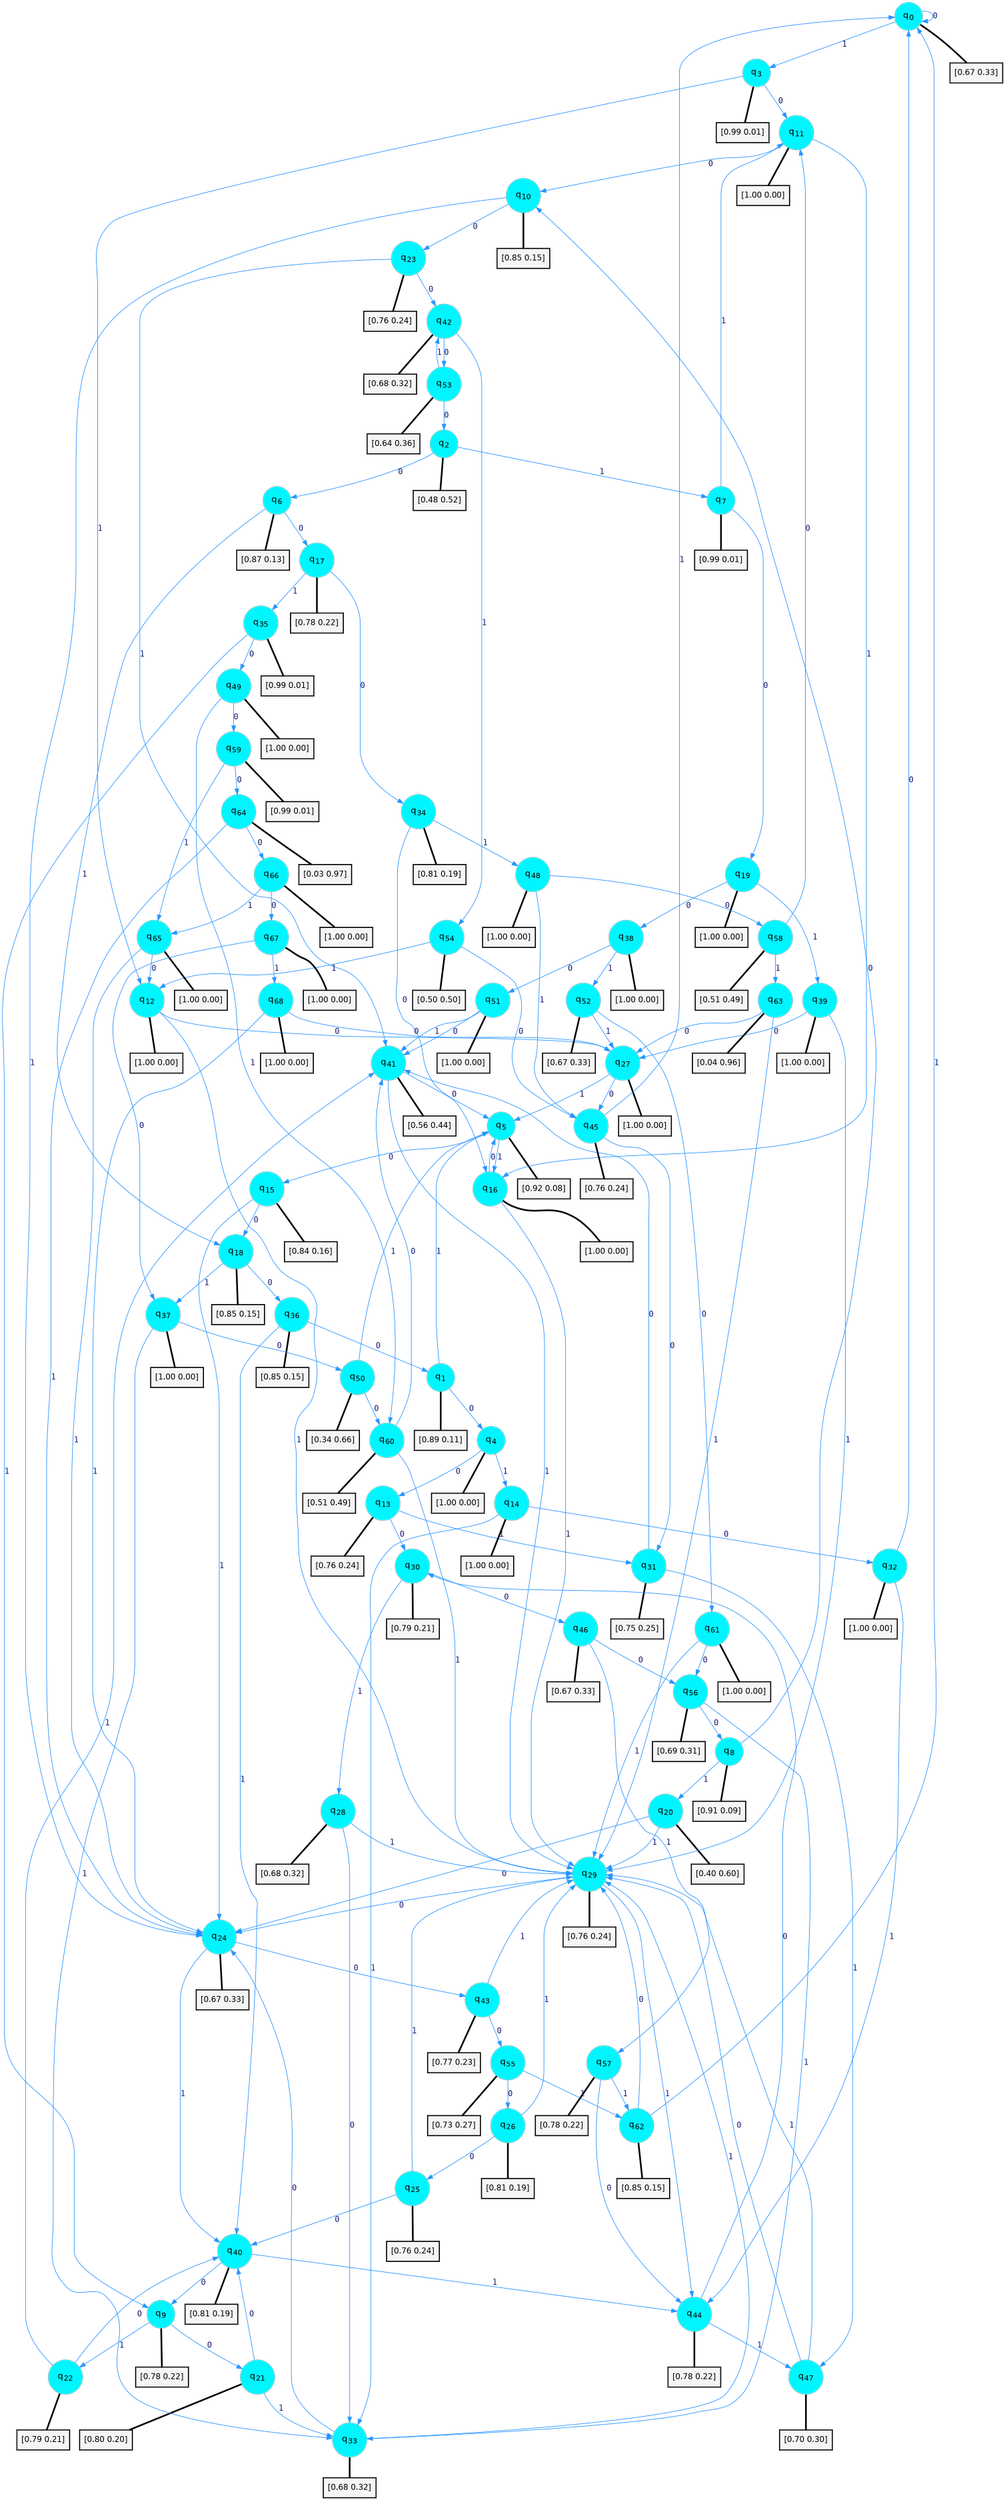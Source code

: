 digraph G {
graph [
bgcolor=transparent, dpi=300, rankdir=TD, size="40,25"];
node [
color=gray, fillcolor=turquoise1, fontcolor=black, fontname=Helvetica, fontsize=16, fontweight=bold, shape=circle, style=filled];
edge [
arrowsize=1, color=dodgerblue1, fontcolor=midnightblue, fontname=courier, fontweight=bold, penwidth=1, style=solid, weight=20];
0[label=<q<SUB>0</SUB>>];
1[label=<q<SUB>1</SUB>>];
2[label=<q<SUB>2</SUB>>];
3[label=<q<SUB>3</SUB>>];
4[label=<q<SUB>4</SUB>>];
5[label=<q<SUB>5</SUB>>];
6[label=<q<SUB>6</SUB>>];
7[label=<q<SUB>7</SUB>>];
8[label=<q<SUB>8</SUB>>];
9[label=<q<SUB>9</SUB>>];
10[label=<q<SUB>10</SUB>>];
11[label=<q<SUB>11</SUB>>];
12[label=<q<SUB>12</SUB>>];
13[label=<q<SUB>13</SUB>>];
14[label=<q<SUB>14</SUB>>];
15[label=<q<SUB>15</SUB>>];
16[label=<q<SUB>16</SUB>>];
17[label=<q<SUB>17</SUB>>];
18[label=<q<SUB>18</SUB>>];
19[label=<q<SUB>19</SUB>>];
20[label=<q<SUB>20</SUB>>];
21[label=<q<SUB>21</SUB>>];
22[label=<q<SUB>22</SUB>>];
23[label=<q<SUB>23</SUB>>];
24[label=<q<SUB>24</SUB>>];
25[label=<q<SUB>25</SUB>>];
26[label=<q<SUB>26</SUB>>];
27[label=<q<SUB>27</SUB>>];
28[label=<q<SUB>28</SUB>>];
29[label=<q<SUB>29</SUB>>];
30[label=<q<SUB>30</SUB>>];
31[label=<q<SUB>31</SUB>>];
32[label=<q<SUB>32</SUB>>];
33[label=<q<SUB>33</SUB>>];
34[label=<q<SUB>34</SUB>>];
35[label=<q<SUB>35</SUB>>];
36[label=<q<SUB>36</SUB>>];
37[label=<q<SUB>37</SUB>>];
38[label=<q<SUB>38</SUB>>];
39[label=<q<SUB>39</SUB>>];
40[label=<q<SUB>40</SUB>>];
41[label=<q<SUB>41</SUB>>];
42[label=<q<SUB>42</SUB>>];
43[label=<q<SUB>43</SUB>>];
44[label=<q<SUB>44</SUB>>];
45[label=<q<SUB>45</SUB>>];
46[label=<q<SUB>46</SUB>>];
47[label=<q<SUB>47</SUB>>];
48[label=<q<SUB>48</SUB>>];
49[label=<q<SUB>49</SUB>>];
50[label=<q<SUB>50</SUB>>];
51[label=<q<SUB>51</SUB>>];
52[label=<q<SUB>52</SUB>>];
53[label=<q<SUB>53</SUB>>];
54[label=<q<SUB>54</SUB>>];
55[label=<q<SUB>55</SUB>>];
56[label=<q<SUB>56</SUB>>];
57[label=<q<SUB>57</SUB>>];
58[label=<q<SUB>58</SUB>>];
59[label=<q<SUB>59</SUB>>];
60[label=<q<SUB>60</SUB>>];
61[label=<q<SUB>61</SUB>>];
62[label=<q<SUB>62</SUB>>];
63[label=<q<SUB>63</SUB>>];
64[label=<q<SUB>64</SUB>>];
65[label=<q<SUB>65</SUB>>];
66[label=<q<SUB>66</SUB>>];
67[label=<q<SUB>67</SUB>>];
68[label=<q<SUB>68</SUB>>];
69[label="[0.67 0.33]", shape=box,fontcolor=black, fontname=Helvetica, fontsize=14, penwidth=2, fillcolor=whitesmoke,color=black];
70[label="[0.89 0.11]", shape=box,fontcolor=black, fontname=Helvetica, fontsize=14, penwidth=2, fillcolor=whitesmoke,color=black];
71[label="[0.48 0.52]", shape=box,fontcolor=black, fontname=Helvetica, fontsize=14, penwidth=2, fillcolor=whitesmoke,color=black];
72[label="[0.99 0.01]", shape=box,fontcolor=black, fontname=Helvetica, fontsize=14, penwidth=2, fillcolor=whitesmoke,color=black];
73[label="[1.00 0.00]", shape=box,fontcolor=black, fontname=Helvetica, fontsize=14, penwidth=2, fillcolor=whitesmoke,color=black];
74[label="[0.92 0.08]", shape=box,fontcolor=black, fontname=Helvetica, fontsize=14, penwidth=2, fillcolor=whitesmoke,color=black];
75[label="[0.87 0.13]", shape=box,fontcolor=black, fontname=Helvetica, fontsize=14, penwidth=2, fillcolor=whitesmoke,color=black];
76[label="[0.99 0.01]", shape=box,fontcolor=black, fontname=Helvetica, fontsize=14, penwidth=2, fillcolor=whitesmoke,color=black];
77[label="[0.91 0.09]", shape=box,fontcolor=black, fontname=Helvetica, fontsize=14, penwidth=2, fillcolor=whitesmoke,color=black];
78[label="[0.78 0.22]", shape=box,fontcolor=black, fontname=Helvetica, fontsize=14, penwidth=2, fillcolor=whitesmoke,color=black];
79[label="[0.85 0.15]", shape=box,fontcolor=black, fontname=Helvetica, fontsize=14, penwidth=2, fillcolor=whitesmoke,color=black];
80[label="[1.00 0.00]", shape=box,fontcolor=black, fontname=Helvetica, fontsize=14, penwidth=2, fillcolor=whitesmoke,color=black];
81[label="[1.00 0.00]", shape=box,fontcolor=black, fontname=Helvetica, fontsize=14, penwidth=2, fillcolor=whitesmoke,color=black];
82[label="[0.76 0.24]", shape=box,fontcolor=black, fontname=Helvetica, fontsize=14, penwidth=2, fillcolor=whitesmoke,color=black];
83[label="[1.00 0.00]", shape=box,fontcolor=black, fontname=Helvetica, fontsize=14, penwidth=2, fillcolor=whitesmoke,color=black];
84[label="[0.84 0.16]", shape=box,fontcolor=black, fontname=Helvetica, fontsize=14, penwidth=2, fillcolor=whitesmoke,color=black];
85[label="[1.00 0.00]", shape=box,fontcolor=black, fontname=Helvetica, fontsize=14, penwidth=2, fillcolor=whitesmoke,color=black];
86[label="[0.78 0.22]", shape=box,fontcolor=black, fontname=Helvetica, fontsize=14, penwidth=2, fillcolor=whitesmoke,color=black];
87[label="[0.85 0.15]", shape=box,fontcolor=black, fontname=Helvetica, fontsize=14, penwidth=2, fillcolor=whitesmoke,color=black];
88[label="[1.00 0.00]", shape=box,fontcolor=black, fontname=Helvetica, fontsize=14, penwidth=2, fillcolor=whitesmoke,color=black];
89[label="[0.40 0.60]", shape=box,fontcolor=black, fontname=Helvetica, fontsize=14, penwidth=2, fillcolor=whitesmoke,color=black];
90[label="[0.80 0.20]", shape=box,fontcolor=black, fontname=Helvetica, fontsize=14, penwidth=2, fillcolor=whitesmoke,color=black];
91[label="[0.79 0.21]", shape=box,fontcolor=black, fontname=Helvetica, fontsize=14, penwidth=2, fillcolor=whitesmoke,color=black];
92[label="[0.76 0.24]", shape=box,fontcolor=black, fontname=Helvetica, fontsize=14, penwidth=2, fillcolor=whitesmoke,color=black];
93[label="[0.67 0.33]", shape=box,fontcolor=black, fontname=Helvetica, fontsize=14, penwidth=2, fillcolor=whitesmoke,color=black];
94[label="[0.76 0.24]", shape=box,fontcolor=black, fontname=Helvetica, fontsize=14, penwidth=2, fillcolor=whitesmoke,color=black];
95[label="[0.81 0.19]", shape=box,fontcolor=black, fontname=Helvetica, fontsize=14, penwidth=2, fillcolor=whitesmoke,color=black];
96[label="[1.00 0.00]", shape=box,fontcolor=black, fontname=Helvetica, fontsize=14, penwidth=2, fillcolor=whitesmoke,color=black];
97[label="[0.68 0.32]", shape=box,fontcolor=black, fontname=Helvetica, fontsize=14, penwidth=2, fillcolor=whitesmoke,color=black];
98[label="[0.76 0.24]", shape=box,fontcolor=black, fontname=Helvetica, fontsize=14, penwidth=2, fillcolor=whitesmoke,color=black];
99[label="[0.79 0.21]", shape=box,fontcolor=black, fontname=Helvetica, fontsize=14, penwidth=2, fillcolor=whitesmoke,color=black];
100[label="[0.75 0.25]", shape=box,fontcolor=black, fontname=Helvetica, fontsize=14, penwidth=2, fillcolor=whitesmoke,color=black];
101[label="[1.00 0.00]", shape=box,fontcolor=black, fontname=Helvetica, fontsize=14, penwidth=2, fillcolor=whitesmoke,color=black];
102[label="[0.68 0.32]", shape=box,fontcolor=black, fontname=Helvetica, fontsize=14, penwidth=2, fillcolor=whitesmoke,color=black];
103[label="[0.81 0.19]", shape=box,fontcolor=black, fontname=Helvetica, fontsize=14, penwidth=2, fillcolor=whitesmoke,color=black];
104[label="[0.99 0.01]", shape=box,fontcolor=black, fontname=Helvetica, fontsize=14, penwidth=2, fillcolor=whitesmoke,color=black];
105[label="[0.85 0.15]", shape=box,fontcolor=black, fontname=Helvetica, fontsize=14, penwidth=2, fillcolor=whitesmoke,color=black];
106[label="[1.00 0.00]", shape=box,fontcolor=black, fontname=Helvetica, fontsize=14, penwidth=2, fillcolor=whitesmoke,color=black];
107[label="[1.00 0.00]", shape=box,fontcolor=black, fontname=Helvetica, fontsize=14, penwidth=2, fillcolor=whitesmoke,color=black];
108[label="[1.00 0.00]", shape=box,fontcolor=black, fontname=Helvetica, fontsize=14, penwidth=2, fillcolor=whitesmoke,color=black];
109[label="[0.81 0.19]", shape=box,fontcolor=black, fontname=Helvetica, fontsize=14, penwidth=2, fillcolor=whitesmoke,color=black];
110[label="[0.56 0.44]", shape=box,fontcolor=black, fontname=Helvetica, fontsize=14, penwidth=2, fillcolor=whitesmoke,color=black];
111[label="[0.68 0.32]", shape=box,fontcolor=black, fontname=Helvetica, fontsize=14, penwidth=2, fillcolor=whitesmoke,color=black];
112[label="[0.77 0.23]", shape=box,fontcolor=black, fontname=Helvetica, fontsize=14, penwidth=2, fillcolor=whitesmoke,color=black];
113[label="[0.78 0.22]", shape=box,fontcolor=black, fontname=Helvetica, fontsize=14, penwidth=2, fillcolor=whitesmoke,color=black];
114[label="[0.76 0.24]", shape=box,fontcolor=black, fontname=Helvetica, fontsize=14, penwidth=2, fillcolor=whitesmoke,color=black];
115[label="[0.67 0.33]", shape=box,fontcolor=black, fontname=Helvetica, fontsize=14, penwidth=2, fillcolor=whitesmoke,color=black];
116[label="[0.70 0.30]", shape=box,fontcolor=black, fontname=Helvetica, fontsize=14, penwidth=2, fillcolor=whitesmoke,color=black];
117[label="[1.00 0.00]", shape=box,fontcolor=black, fontname=Helvetica, fontsize=14, penwidth=2, fillcolor=whitesmoke,color=black];
118[label="[1.00 0.00]", shape=box,fontcolor=black, fontname=Helvetica, fontsize=14, penwidth=2, fillcolor=whitesmoke,color=black];
119[label="[0.34 0.66]", shape=box,fontcolor=black, fontname=Helvetica, fontsize=14, penwidth=2, fillcolor=whitesmoke,color=black];
120[label="[1.00 0.00]", shape=box,fontcolor=black, fontname=Helvetica, fontsize=14, penwidth=2, fillcolor=whitesmoke,color=black];
121[label="[0.67 0.33]", shape=box,fontcolor=black, fontname=Helvetica, fontsize=14, penwidth=2, fillcolor=whitesmoke,color=black];
122[label="[0.64 0.36]", shape=box,fontcolor=black, fontname=Helvetica, fontsize=14, penwidth=2, fillcolor=whitesmoke,color=black];
123[label="[0.50 0.50]", shape=box,fontcolor=black, fontname=Helvetica, fontsize=14, penwidth=2, fillcolor=whitesmoke,color=black];
124[label="[0.73 0.27]", shape=box,fontcolor=black, fontname=Helvetica, fontsize=14, penwidth=2, fillcolor=whitesmoke,color=black];
125[label="[0.69 0.31]", shape=box,fontcolor=black, fontname=Helvetica, fontsize=14, penwidth=2, fillcolor=whitesmoke,color=black];
126[label="[0.78 0.22]", shape=box,fontcolor=black, fontname=Helvetica, fontsize=14, penwidth=2, fillcolor=whitesmoke,color=black];
127[label="[0.51 0.49]", shape=box,fontcolor=black, fontname=Helvetica, fontsize=14, penwidth=2, fillcolor=whitesmoke,color=black];
128[label="[0.99 0.01]", shape=box,fontcolor=black, fontname=Helvetica, fontsize=14, penwidth=2, fillcolor=whitesmoke,color=black];
129[label="[0.51 0.49]", shape=box,fontcolor=black, fontname=Helvetica, fontsize=14, penwidth=2, fillcolor=whitesmoke,color=black];
130[label="[1.00 0.00]", shape=box,fontcolor=black, fontname=Helvetica, fontsize=14, penwidth=2, fillcolor=whitesmoke,color=black];
131[label="[0.85 0.15]", shape=box,fontcolor=black, fontname=Helvetica, fontsize=14, penwidth=2, fillcolor=whitesmoke,color=black];
132[label="[0.04 0.96]", shape=box,fontcolor=black, fontname=Helvetica, fontsize=14, penwidth=2, fillcolor=whitesmoke,color=black];
133[label="[0.03 0.97]", shape=box,fontcolor=black, fontname=Helvetica, fontsize=14, penwidth=2, fillcolor=whitesmoke,color=black];
134[label="[1.00 0.00]", shape=box,fontcolor=black, fontname=Helvetica, fontsize=14, penwidth=2, fillcolor=whitesmoke,color=black];
135[label="[1.00 0.00]", shape=box,fontcolor=black, fontname=Helvetica, fontsize=14, penwidth=2, fillcolor=whitesmoke,color=black];
136[label="[1.00 0.00]", shape=box,fontcolor=black, fontname=Helvetica, fontsize=14, penwidth=2, fillcolor=whitesmoke,color=black];
137[label="[1.00 0.00]", shape=box,fontcolor=black, fontname=Helvetica, fontsize=14, penwidth=2, fillcolor=whitesmoke,color=black];
0->0 [label=0];
0->3 [label=1];
0->69 [arrowhead=none, penwidth=3,color=black];
1->4 [label=0];
1->5 [label=1];
1->70 [arrowhead=none, penwidth=3,color=black];
2->6 [label=0];
2->7 [label=1];
2->71 [arrowhead=none, penwidth=3,color=black];
3->11 [label=0];
3->12 [label=1];
3->72 [arrowhead=none, penwidth=3,color=black];
4->13 [label=0];
4->14 [label=1];
4->73 [arrowhead=none, penwidth=3,color=black];
5->15 [label=0];
5->16 [label=1];
5->74 [arrowhead=none, penwidth=3,color=black];
6->17 [label=0];
6->18 [label=1];
6->75 [arrowhead=none, penwidth=3,color=black];
7->19 [label=0];
7->11 [label=1];
7->76 [arrowhead=none, penwidth=3,color=black];
8->10 [label=0];
8->20 [label=1];
8->77 [arrowhead=none, penwidth=3,color=black];
9->21 [label=0];
9->22 [label=1];
9->78 [arrowhead=none, penwidth=3,color=black];
10->23 [label=0];
10->24 [label=1];
10->79 [arrowhead=none, penwidth=3,color=black];
11->10 [label=0];
11->16 [label=1];
11->80 [arrowhead=none, penwidth=3,color=black];
12->27 [label=0];
12->29 [label=1];
12->81 [arrowhead=none, penwidth=3,color=black];
13->30 [label=0];
13->31 [label=1];
13->82 [arrowhead=none, penwidth=3,color=black];
14->32 [label=0];
14->33 [label=1];
14->83 [arrowhead=none, penwidth=3,color=black];
15->18 [label=0];
15->24 [label=1];
15->84 [arrowhead=none, penwidth=3,color=black];
16->5 [label=0];
16->29 [label=1];
16->85 [arrowhead=none, penwidth=3,color=black];
17->34 [label=0];
17->35 [label=1];
17->86 [arrowhead=none, penwidth=3,color=black];
18->36 [label=0];
18->37 [label=1];
18->87 [arrowhead=none, penwidth=3,color=black];
19->38 [label=0];
19->39 [label=1];
19->88 [arrowhead=none, penwidth=3,color=black];
20->24 [label=0];
20->29 [label=1];
20->89 [arrowhead=none, penwidth=3,color=black];
21->40 [label=0];
21->33 [label=1];
21->90 [arrowhead=none, penwidth=3,color=black];
22->40 [label=0];
22->41 [label=1];
22->91 [arrowhead=none, penwidth=3,color=black];
23->42 [label=0];
23->41 [label=1];
23->92 [arrowhead=none, penwidth=3,color=black];
24->43 [label=0];
24->40 [label=1];
24->93 [arrowhead=none, penwidth=3,color=black];
25->40 [label=0];
25->29 [label=1];
25->94 [arrowhead=none, penwidth=3,color=black];
26->25 [label=0];
26->29 [label=1];
26->95 [arrowhead=none, penwidth=3,color=black];
27->45 [label=0];
27->5 [label=1];
27->96 [arrowhead=none, penwidth=3,color=black];
28->33 [label=0];
28->29 [label=1];
28->97 [arrowhead=none, penwidth=3,color=black];
29->24 [label=0];
29->44 [label=1];
29->98 [arrowhead=none, penwidth=3,color=black];
30->46 [label=0];
30->28 [label=1];
30->99 [arrowhead=none, penwidth=3,color=black];
31->41 [label=0];
31->47 [label=1];
31->100 [arrowhead=none, penwidth=3,color=black];
32->0 [label=0];
32->44 [label=1];
32->101 [arrowhead=none, penwidth=3,color=black];
33->24 [label=0];
33->29 [label=1];
33->102 [arrowhead=none, penwidth=3,color=black];
34->16 [label=0];
34->48 [label=1];
34->103 [arrowhead=none, penwidth=3,color=black];
35->49 [label=0];
35->9 [label=1];
35->104 [arrowhead=none, penwidth=3,color=black];
36->1 [label=0];
36->40 [label=1];
36->105 [arrowhead=none, penwidth=3,color=black];
37->50 [label=0];
37->33 [label=1];
37->106 [arrowhead=none, penwidth=3,color=black];
38->51 [label=0];
38->52 [label=1];
38->107 [arrowhead=none, penwidth=3,color=black];
39->27 [label=0];
39->29 [label=1];
39->108 [arrowhead=none, penwidth=3,color=black];
40->9 [label=0];
40->44 [label=1];
40->109 [arrowhead=none, penwidth=3,color=black];
41->5 [label=0];
41->29 [label=1];
41->110 [arrowhead=none, penwidth=3,color=black];
42->53 [label=0];
42->54 [label=1];
42->111 [arrowhead=none, penwidth=3,color=black];
43->55 [label=0];
43->29 [label=1];
43->112 [arrowhead=none, penwidth=3,color=black];
44->30 [label=0];
44->47 [label=1];
44->113 [arrowhead=none, penwidth=3,color=black];
45->31 [label=0];
45->0 [label=1];
45->114 [arrowhead=none, penwidth=3,color=black];
46->56 [label=0];
46->57 [label=1];
46->115 [arrowhead=none, penwidth=3,color=black];
47->29 [label=0];
47->29 [label=1];
47->116 [arrowhead=none, penwidth=3,color=black];
48->58 [label=0];
48->45 [label=1];
48->117 [arrowhead=none, penwidth=3,color=black];
49->59 [label=0];
49->60 [label=1];
49->118 [arrowhead=none, penwidth=3,color=black];
50->60 [label=0];
50->5 [label=1];
50->119 [arrowhead=none, penwidth=3,color=black];
51->41 [label=0];
51->41 [label=1];
51->120 [arrowhead=none, penwidth=3,color=black];
52->61 [label=0];
52->27 [label=1];
52->121 [arrowhead=none, penwidth=3,color=black];
53->2 [label=0];
53->42 [label=1];
53->122 [arrowhead=none, penwidth=3,color=black];
54->45 [label=0];
54->12 [label=1];
54->123 [arrowhead=none, penwidth=3,color=black];
55->26 [label=0];
55->62 [label=1];
55->124 [arrowhead=none, penwidth=3,color=black];
56->8 [label=0];
56->33 [label=1];
56->125 [arrowhead=none, penwidth=3,color=black];
57->44 [label=0];
57->62 [label=1];
57->126 [arrowhead=none, penwidth=3,color=black];
58->11 [label=0];
58->63 [label=1];
58->127 [arrowhead=none, penwidth=3,color=black];
59->64 [label=0];
59->65 [label=1];
59->128 [arrowhead=none, penwidth=3,color=black];
60->41 [label=0];
60->29 [label=1];
60->129 [arrowhead=none, penwidth=3,color=black];
61->56 [label=0];
61->29 [label=1];
61->130 [arrowhead=none, penwidth=3,color=black];
62->29 [label=0];
62->0 [label=1];
62->131 [arrowhead=none, penwidth=3,color=black];
63->27 [label=0];
63->29 [label=1];
63->132 [arrowhead=none, penwidth=3,color=black];
64->66 [label=0];
64->24 [label=1];
64->133 [arrowhead=none, penwidth=3,color=black];
65->12 [label=0];
65->24 [label=1];
65->134 [arrowhead=none, penwidth=3,color=black];
66->67 [label=0];
66->65 [label=1];
66->135 [arrowhead=none, penwidth=3,color=black];
67->37 [label=0];
67->68 [label=1];
67->136 [arrowhead=none, penwidth=3,color=black];
68->27 [label=0];
68->24 [label=1];
68->137 [arrowhead=none, penwidth=3,color=black];
}
